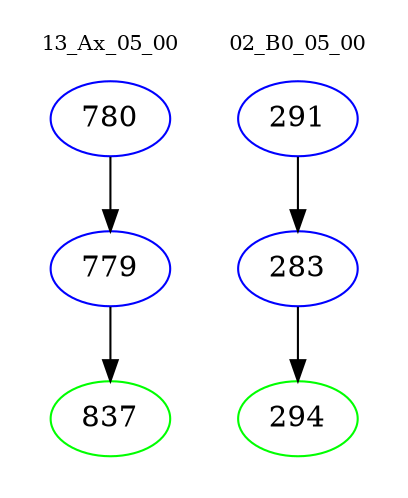 digraph{
subgraph cluster_0 {
color = white
label = "13_Ax_05_00";
fontsize=10;
T0_780 [label="780", color="blue"]
T0_780 -> T0_779 [color="black"]
T0_779 [label="779", color="blue"]
T0_779 -> T0_837 [color="black"]
T0_837 [label="837", color="green"]
}
subgraph cluster_1 {
color = white
label = "02_B0_05_00";
fontsize=10;
T1_291 [label="291", color="blue"]
T1_291 -> T1_283 [color="black"]
T1_283 [label="283", color="blue"]
T1_283 -> T1_294 [color="black"]
T1_294 [label="294", color="green"]
}
}
